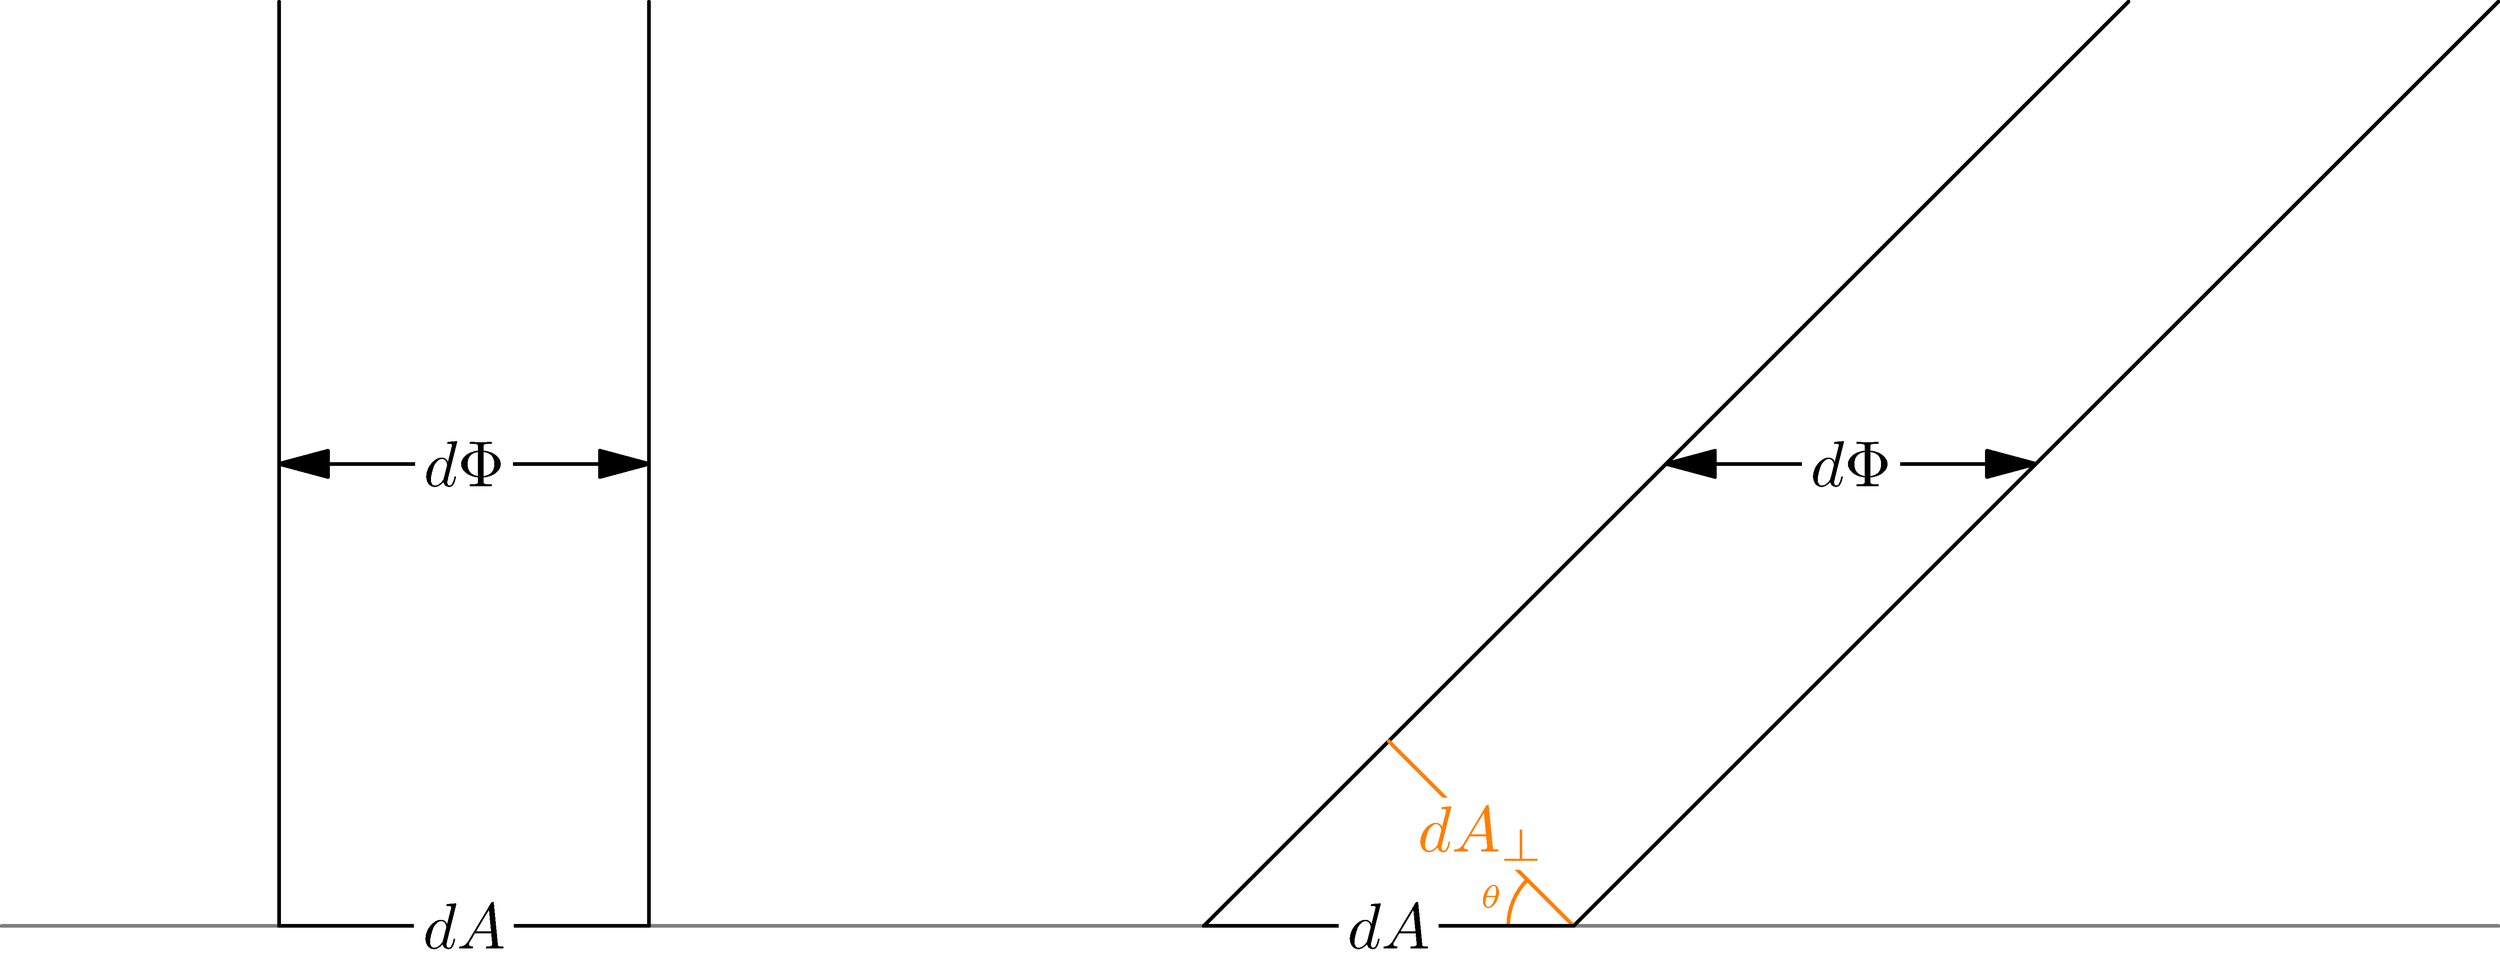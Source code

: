 settings.outformat = "png";
settings.prc = false;
settings.render=16;
unitsize(5cm);
defaultpen(fontsize(10pt));

draw((-1,0) -- (1.7,0), grey);
draw((-.7,1) -- (-.7,0));
draw((-.3,1) -- (-.3,0));
draw((-.7,.5) -- (-.3,.5), L=Label("$d\Phi$", align=(0,0), position=MidPoint, filltype=Fill(white)), arrow=Arrows());
draw((-.7,0) -- (-.3,0), grey);
draw((-.7,0) -- (-.3,0), black, L=Label("$dA$", align=(0,0), position=MidPoint, filltype=Fill(white)));

draw((+1.7,1) -- (+.7,0));
draw((+1.3,1) -- (+.3,0));
draw((+1.2,.5) -- (+.8,.5), L=Label("$d\Phi$", align=(0,0), position=MidPoint, filltype=Fill(white)), arrow=Arrows());
draw((+.7,0) -- (+.3,0), grey);
draw((+.7,0) -- (+.5,.2), orange, L=Label("$dA_{\perp}$", orange, align=(0,0), position=MidPoint, filltype=Fill(white)));
draw(arc((+.7,0), (+.65,.05), (+.6,0)), orange, L=Label("$\theta$", orange+fontsize(5pt), align=W+0.2N));
draw((+.7,0) -- (+.3,0), black, L=Label("$dA$", align=(0,0), position=MidPoint, filltype=Fill(white)));